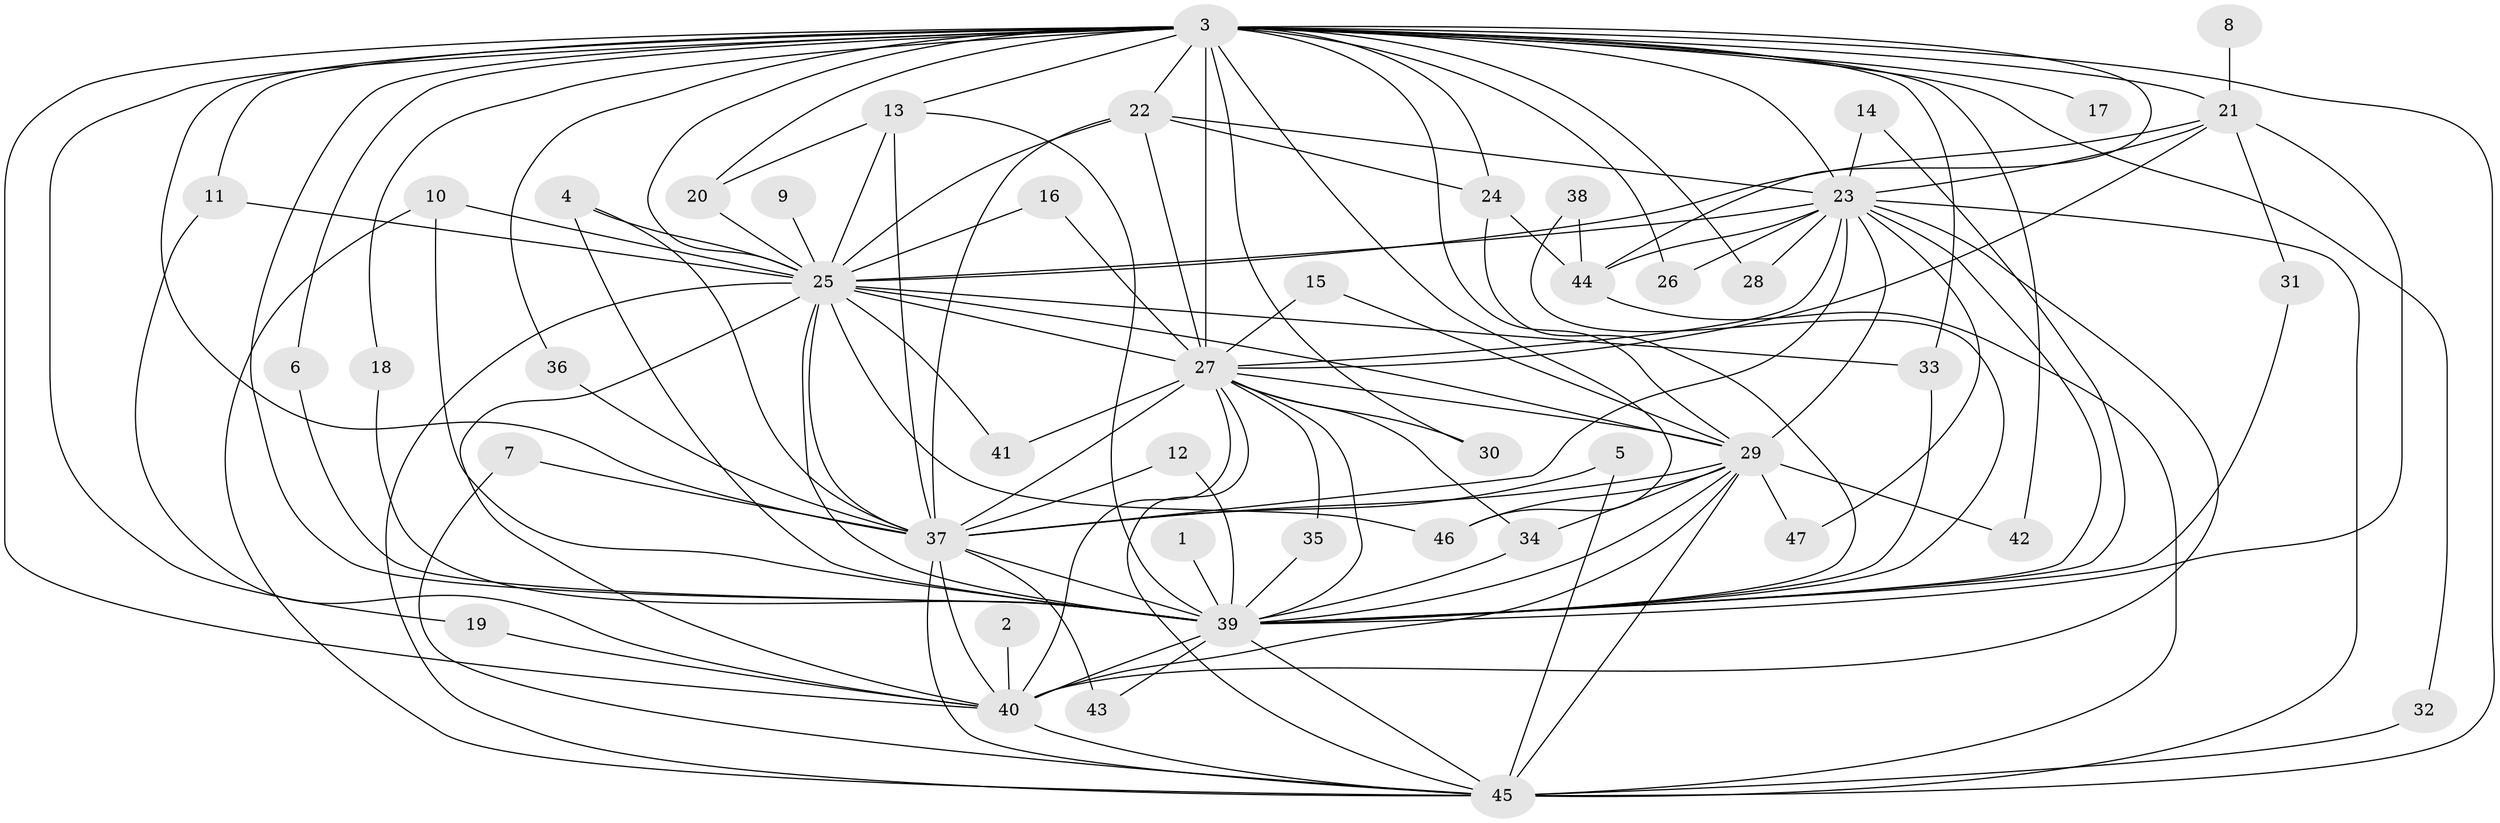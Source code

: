 // original degree distribution, {32: 0.010638297872340425, 19: 0.010638297872340425, 16: 0.02127659574468085, 15: 0.010638297872340425, 35: 0.010638297872340425, 21: 0.010638297872340425, 23: 0.010638297872340425, 18: 0.010638297872340425, 20: 0.010638297872340425, 3: 0.19148936170212766, 4: 0.06382978723404255, 2: 0.6063829787234043, 8: 0.010638297872340425, 6: 0.010638297872340425, 5: 0.010638297872340425}
// Generated by graph-tools (version 1.1) at 2025/25/03/09/25 03:25:45]
// undirected, 47 vertices, 125 edges
graph export_dot {
graph [start="1"]
  node [color=gray90,style=filled];
  1;
  2;
  3;
  4;
  5;
  6;
  7;
  8;
  9;
  10;
  11;
  12;
  13;
  14;
  15;
  16;
  17;
  18;
  19;
  20;
  21;
  22;
  23;
  24;
  25;
  26;
  27;
  28;
  29;
  30;
  31;
  32;
  33;
  34;
  35;
  36;
  37;
  38;
  39;
  40;
  41;
  42;
  43;
  44;
  45;
  46;
  47;
  1 -- 39 [weight=1.0];
  2 -- 40 [weight=1.0];
  3 -- 6 [weight=1.0];
  3 -- 11 [weight=1.0];
  3 -- 13 [weight=1.0];
  3 -- 17 [weight=1.0];
  3 -- 18 [weight=1.0];
  3 -- 19 [weight=1.0];
  3 -- 20 [weight=2.0];
  3 -- 21 [weight=2.0];
  3 -- 22 [weight=2.0];
  3 -- 23 [weight=2.0];
  3 -- 24 [weight=2.0];
  3 -- 25 [weight=2.0];
  3 -- 26 [weight=1.0];
  3 -- 27 [weight=4.0];
  3 -- 28 [weight=1.0];
  3 -- 29 [weight=4.0];
  3 -- 30 [weight=1.0];
  3 -- 32 [weight=1.0];
  3 -- 33 [weight=1.0];
  3 -- 36 [weight=1.0];
  3 -- 37 [weight=4.0];
  3 -- 39 [weight=4.0];
  3 -- 40 [weight=3.0];
  3 -- 42 [weight=1.0];
  3 -- 44 [weight=1.0];
  3 -- 45 [weight=3.0];
  3 -- 46 [weight=1.0];
  4 -- 25 [weight=1.0];
  4 -- 37 [weight=1.0];
  4 -- 39 [weight=1.0];
  5 -- 37 [weight=1.0];
  5 -- 45 [weight=1.0];
  6 -- 39 [weight=1.0];
  7 -- 37 [weight=1.0];
  7 -- 45 [weight=1.0];
  8 -- 21 [weight=1.0];
  9 -- 25 [weight=1.0];
  10 -- 25 [weight=1.0];
  10 -- 39 [weight=1.0];
  10 -- 45 [weight=1.0];
  11 -- 25 [weight=1.0];
  11 -- 40 [weight=1.0];
  12 -- 37 [weight=1.0];
  12 -- 39 [weight=1.0];
  13 -- 20 [weight=1.0];
  13 -- 25 [weight=1.0];
  13 -- 37 [weight=1.0];
  13 -- 39 [weight=1.0];
  14 -- 23 [weight=1.0];
  14 -- 39 [weight=1.0];
  15 -- 27 [weight=1.0];
  15 -- 29 [weight=1.0];
  16 -- 25 [weight=1.0];
  16 -- 27 [weight=1.0];
  18 -- 39 [weight=1.0];
  19 -- 40 [weight=1.0];
  20 -- 25 [weight=1.0];
  21 -- 23 [weight=1.0];
  21 -- 25 [weight=1.0];
  21 -- 27 [weight=1.0];
  21 -- 31 [weight=1.0];
  21 -- 39 [weight=1.0];
  22 -- 23 [weight=1.0];
  22 -- 24 [weight=1.0];
  22 -- 25 [weight=1.0];
  22 -- 27 [weight=1.0];
  22 -- 37 [weight=1.0];
  23 -- 25 [weight=1.0];
  23 -- 26 [weight=1.0];
  23 -- 27 [weight=1.0];
  23 -- 28 [weight=2.0];
  23 -- 29 [weight=1.0];
  23 -- 37 [weight=2.0];
  23 -- 39 [weight=2.0];
  23 -- 40 [weight=1.0];
  23 -- 44 [weight=1.0];
  23 -- 45 [weight=1.0];
  23 -- 47 [weight=1.0];
  24 -- 39 [weight=2.0];
  24 -- 44 [weight=1.0];
  25 -- 27 [weight=1.0];
  25 -- 29 [weight=1.0];
  25 -- 33 [weight=1.0];
  25 -- 37 [weight=1.0];
  25 -- 39 [weight=1.0];
  25 -- 40 [weight=1.0];
  25 -- 41 [weight=1.0];
  25 -- 45 [weight=2.0];
  25 -- 46 [weight=2.0];
  27 -- 29 [weight=1.0];
  27 -- 30 [weight=1.0];
  27 -- 34 [weight=1.0];
  27 -- 35 [weight=1.0];
  27 -- 37 [weight=1.0];
  27 -- 39 [weight=1.0];
  27 -- 40 [weight=2.0];
  27 -- 41 [weight=1.0];
  27 -- 45 [weight=1.0];
  29 -- 34 [weight=1.0];
  29 -- 37 [weight=1.0];
  29 -- 39 [weight=1.0];
  29 -- 40 [weight=1.0];
  29 -- 42 [weight=1.0];
  29 -- 45 [weight=1.0];
  29 -- 46 [weight=1.0];
  29 -- 47 [weight=1.0];
  31 -- 39 [weight=1.0];
  32 -- 45 [weight=1.0];
  33 -- 39 [weight=1.0];
  34 -- 39 [weight=1.0];
  35 -- 39 [weight=1.0];
  36 -- 37 [weight=1.0];
  37 -- 39 [weight=2.0];
  37 -- 40 [weight=1.0];
  37 -- 43 [weight=1.0];
  37 -- 45 [weight=1.0];
  38 -- 39 [weight=1.0];
  38 -- 44 [weight=1.0];
  39 -- 40 [weight=3.0];
  39 -- 43 [weight=1.0];
  39 -- 45 [weight=1.0];
  40 -- 45 [weight=1.0];
  44 -- 45 [weight=1.0];
}
